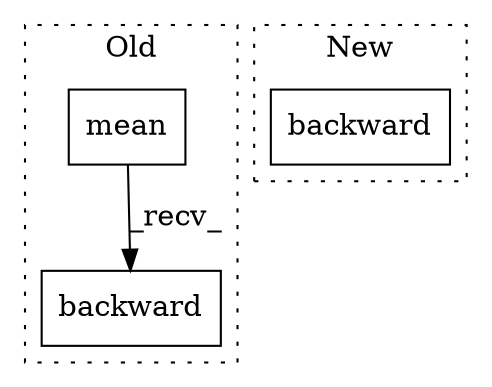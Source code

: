 digraph G {
subgraph cluster0 {
1 [label="mean" a="32" s="3501" l="6" shape="box"];
3 [label="backward" a="32" s="3520" l="10" shape="box"];
label = "Old";
style="dotted";
}
subgraph cluster1 {
2 [label="backward" a="32" s="4757" l="10" shape="box"];
label = "New";
style="dotted";
}
1 -> 3 [label="_recv_"];
}
